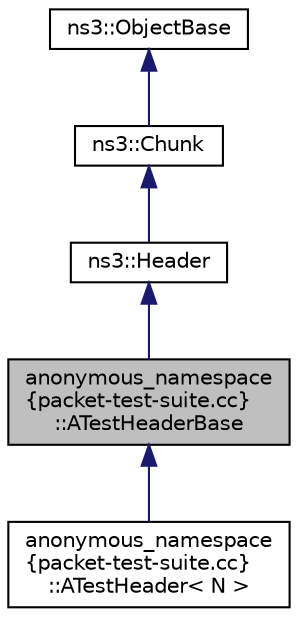digraph "anonymous_namespace{packet-test-suite.cc}::ATestHeaderBase"
{
 // LATEX_PDF_SIZE
  edge [fontname="Helvetica",fontsize="10",labelfontname="Helvetica",labelfontsize="10"];
  node [fontname="Helvetica",fontsize="10",shape=record];
  Node1 [label="anonymous_namespace\l\{packet-test-suite.cc\}\l::ATestHeaderBase",height=0.2,width=0.4,color="black", fillcolor="grey75", style="filled", fontcolor="black",tooltip="Base class for Test headers."];
  Node2 -> Node1 [dir="back",color="midnightblue",fontsize="10",style="solid",fontname="Helvetica"];
  Node2 [label="ns3::Header",height=0.2,width=0.4,color="black", fillcolor="white", style="filled",URL="$classns3_1_1_header.html",tooltip="Protocol header serialization and deserialization."];
  Node3 -> Node2 [dir="back",color="midnightblue",fontsize="10",style="solid",fontname="Helvetica"];
  Node3 [label="ns3::Chunk",height=0.2,width=0.4,color="black", fillcolor="white", style="filled",URL="$classns3_1_1_chunk.html",tooltip="abstract base class for ns3::Header and ns3::Trailer"];
  Node4 -> Node3 [dir="back",color="midnightblue",fontsize="10",style="solid",fontname="Helvetica"];
  Node4 [label="ns3::ObjectBase",height=0.2,width=0.4,color="black", fillcolor="white", style="filled",URL="$classns3_1_1_object_base.html",tooltip="Anchor the ns-3 type and attribute system."];
  Node1 -> Node5 [dir="back",color="midnightblue",fontsize="10",style="solid",fontname="Helvetica"];
  Node5 [label="anonymous_namespace\l\{packet-test-suite.cc\}\l::ATestHeader\< N \>",height=0.2,width=0.4,color="black", fillcolor="white", style="filled",URL="$classanonymous__namespace_02packet-test-suite_8cc_03_1_1_a_test_header.html",tooltip="Template class for Test headers."];
}
